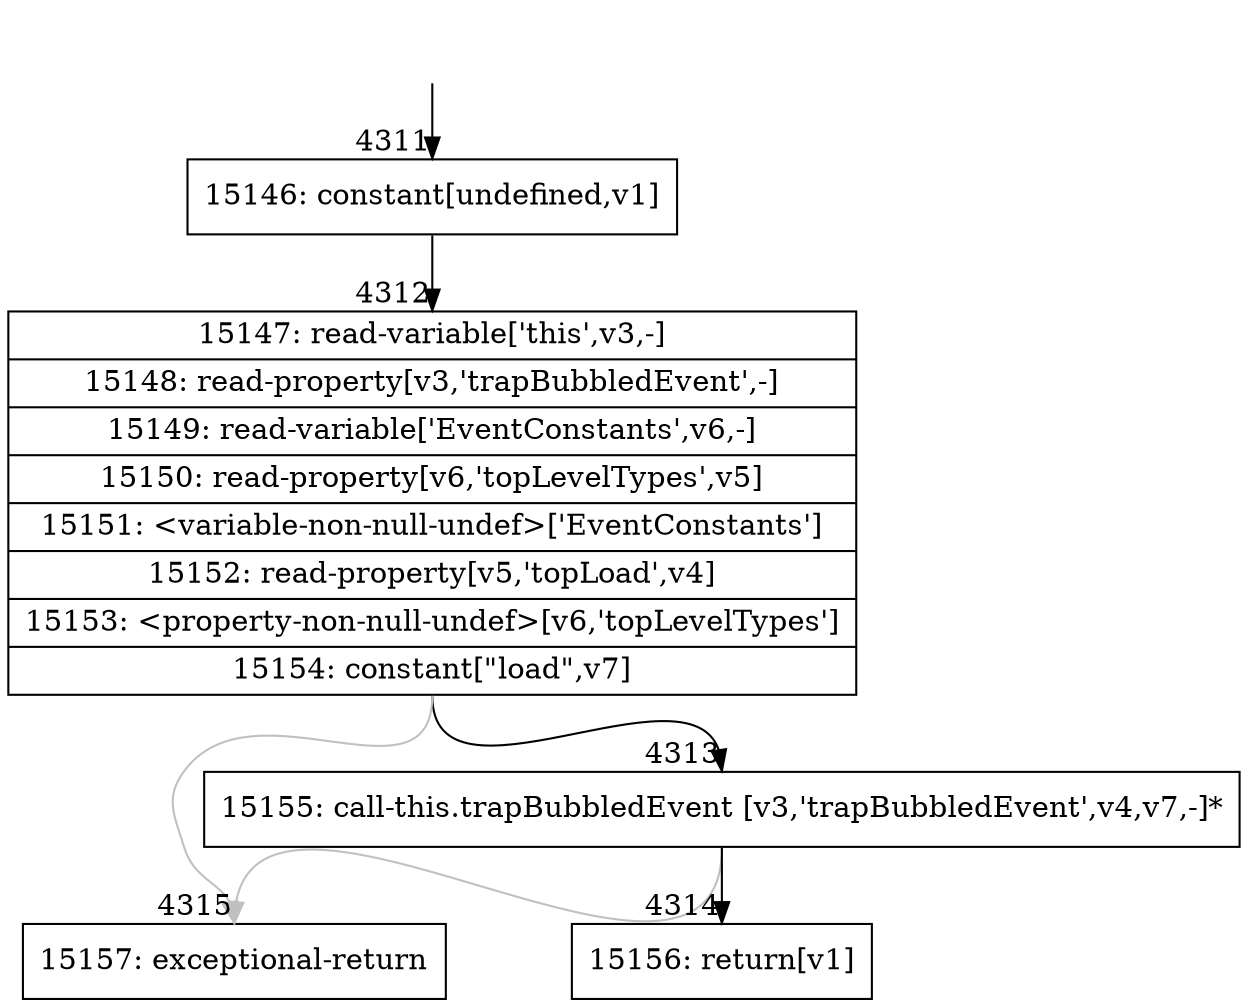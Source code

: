 digraph {
rankdir="TD"
BB_entry292[shape=none,label=""];
BB_entry292 -> BB4311 [tailport=s, headport=n, headlabel="    4311"]
BB4311 [shape=record label="{15146: constant[undefined,v1]}" ] 
BB4311 -> BB4312 [tailport=s, headport=n, headlabel="      4312"]
BB4312 [shape=record label="{15147: read-variable['this',v3,-]|15148: read-property[v3,'trapBubbledEvent',-]|15149: read-variable['EventConstants',v6,-]|15150: read-property[v6,'topLevelTypes',v5]|15151: \<variable-non-null-undef\>['EventConstants']|15152: read-property[v5,'topLoad',v4]|15153: \<property-non-null-undef\>[v6,'topLevelTypes']|15154: constant[\"load\",v7]}" ] 
BB4312 -> BB4313 [tailport=s, headport=n, headlabel="      4313"]
BB4312 -> BB4315 [tailport=s, headport=n, color=gray, headlabel="      4315"]
BB4313 [shape=record label="{15155: call-this.trapBubbledEvent [v3,'trapBubbledEvent',v4,v7,-]*}" ] 
BB4313 -> BB4314 [tailport=s, headport=n, headlabel="      4314"]
BB4313 -> BB4315 [tailport=s, headport=n, color=gray]
BB4314 [shape=record label="{15156: return[v1]}" ] 
BB4315 [shape=record label="{15157: exceptional-return}" ] 
//#$~ 8210
}
